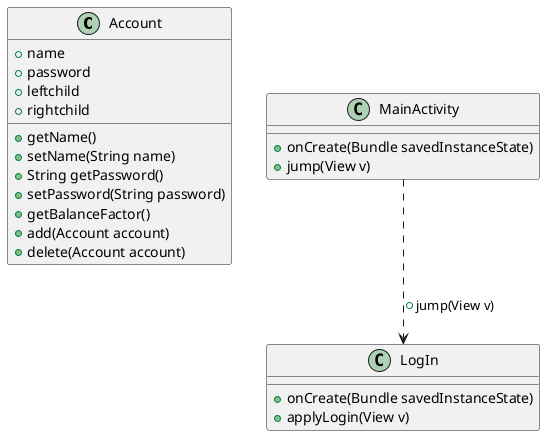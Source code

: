 @startuml
'https://plantuml.com/class-diagram

class Account {
+ name
+ password
+ leftchild
+ rightchild

+ getName()
+ setName(String name)
+ String getPassword()
+ setPassword(String password)
+ getBalanceFactor()
+ add(Account account)
+ delete(Account account)
}

class MainActivity{
+ onCreate(Bundle savedInstanceState)
+ jump(View v)
}

class LogIn{
+ onCreate(Bundle savedInstanceState)
+ applyLogin(View v)
}

MainActivity ..> LogIn: + jump(View v)

@enduml